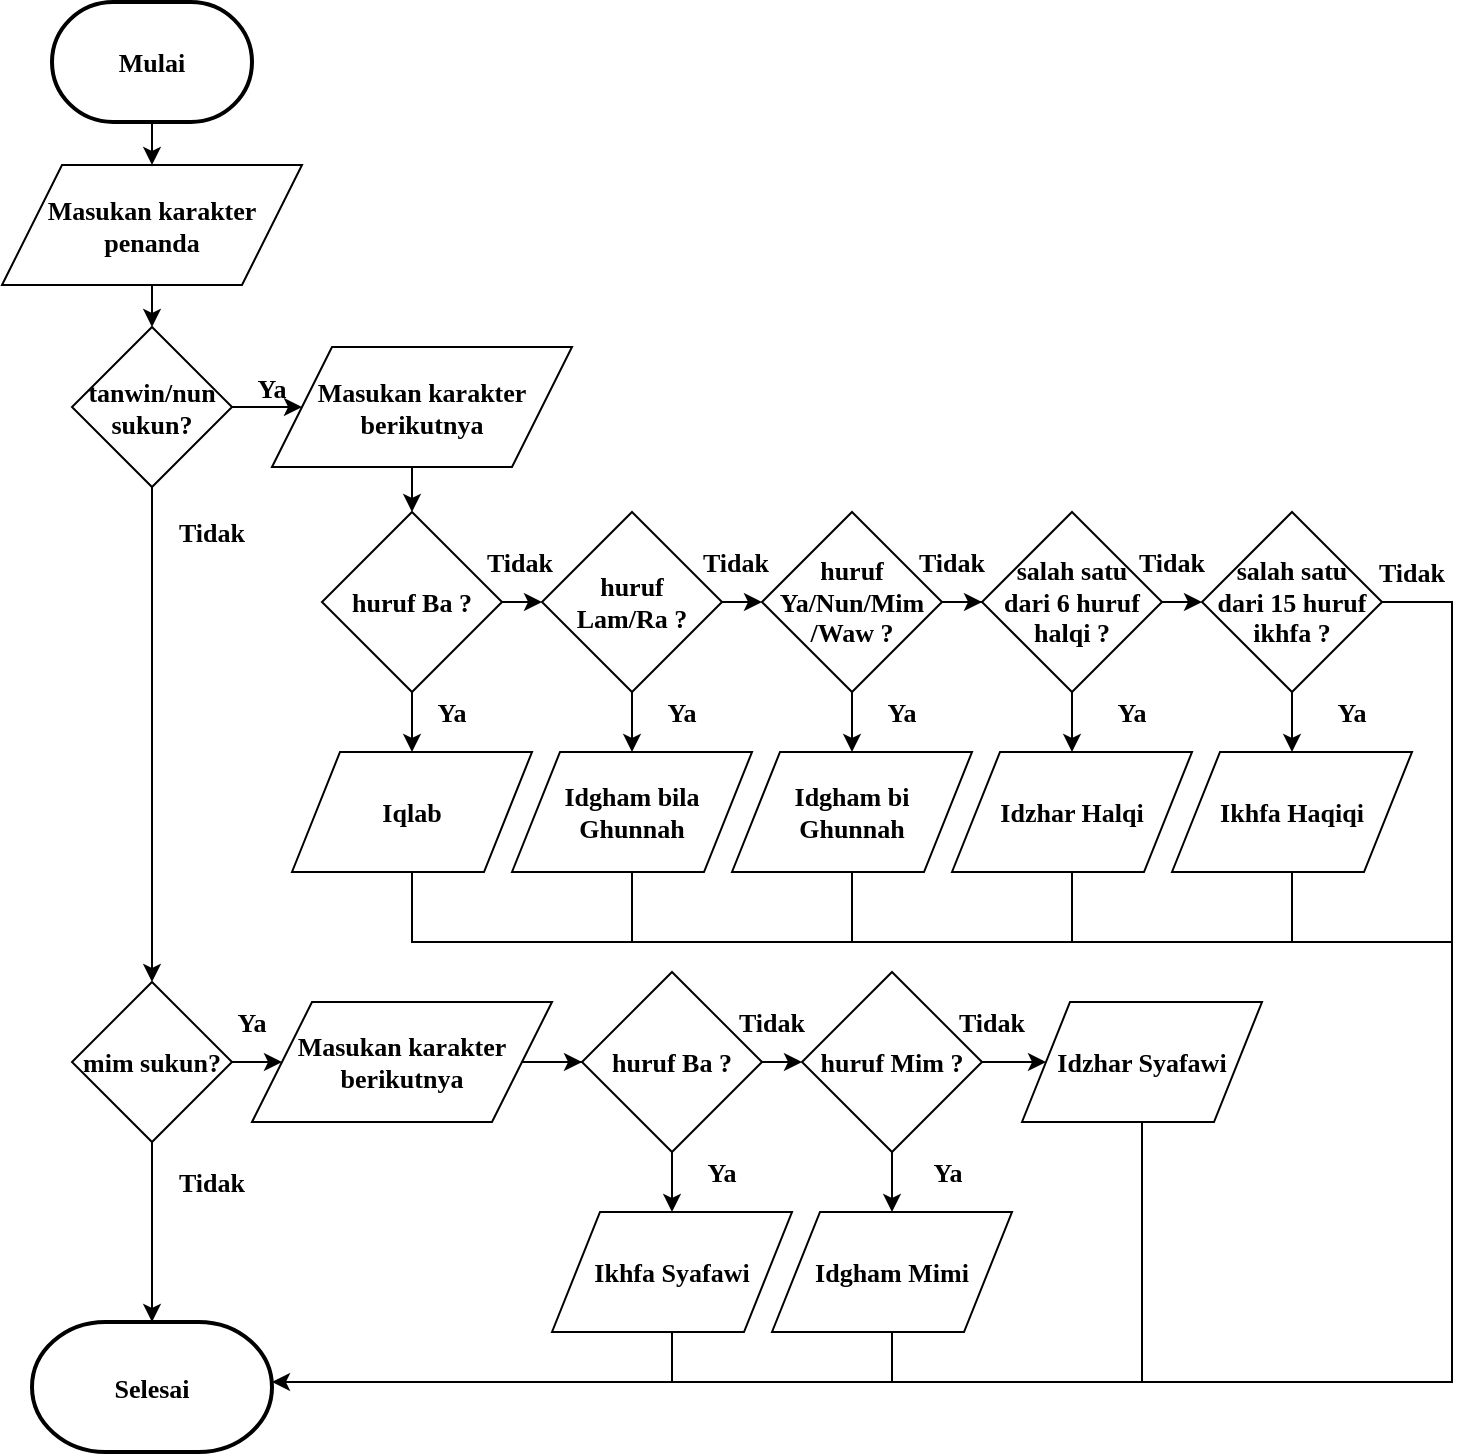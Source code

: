 <mxfile version="12.4.3" type="device" pages="1"><diagram id="EXYAZi9y6nFBNLBLxccM" name="Page-1"><mxGraphModel dx="1019" dy="544" grid="1" gridSize="10" guides="1" tooltips="1" connect="1" arrows="1" fold="1" page="1" pageScale="1" pageWidth="850" pageHeight="1100" math="0" shadow="0" extFonts="Liberation Serif^https://fonts.googleapis.com/css?family=Liberation+Serif"><root><mxCell id="0"/><mxCell id="1" parent="0"/><mxCell id="naRpBtrAJwIfHyVI-fxZ-111" style="edgeStyle=orthogonalEdgeStyle;rounded=0;orthogonalLoop=1;jettySize=auto;html=1;exitX=0.5;exitY=1;exitDx=0;exitDy=0;entryX=0.5;entryY=0;entryDx=0;entryDy=0;endArrow=classic;endFill=1;strokeColor=#000000;fontFamily=Liberation Serif;fontSize=13;fontStyle=1" parent="1" target="naRpBtrAJwIfHyVI-fxZ-27" edge="1"><mxGeometry relative="1" as="geometry"><mxPoint x="270" y="90" as="sourcePoint"/></mxGeometry></mxCell><mxCell id="naRpBtrAJwIfHyVI-fxZ-110" style="edgeStyle=orthogonalEdgeStyle;rounded=0;orthogonalLoop=1;jettySize=auto;html=1;exitX=0.5;exitY=1;exitDx=0;exitDy=0;entryX=0.5;entryY=0;entryDx=0;entryDy=0;endArrow=classic;endFill=1;strokeColor=#000000;fontFamily=Liberation Serif;fontSize=13;fontStyle=1" parent="1" source="naRpBtrAJwIfHyVI-fxZ-27" target="naRpBtrAJwIfHyVI-fxZ-28" edge="1"><mxGeometry relative="1" as="geometry"/></mxCell><mxCell id="naRpBtrAJwIfHyVI-fxZ-27" value="Masukan karakter penanda " style="shape=parallelogram;perimeter=parallelogramPerimeter;whiteSpace=wrap;html=1;fontFamily=Liberation Serif;fontSize=13;fontStyle=1" parent="1" vertex="1"><mxGeometry x="195" y="111.5" width="150" height="60" as="geometry"/></mxCell><mxCell id="naRpBtrAJwIfHyVI-fxZ-108" style="edgeStyle=orthogonalEdgeStyle;rounded=0;orthogonalLoop=1;jettySize=auto;html=1;exitX=1;exitY=0.5;exitDx=0;exitDy=0;entryX=0;entryY=0.5;entryDx=0;entryDy=0;endArrow=classic;endFill=1;strokeColor=#000000;fontFamily=Liberation Serif;fontSize=13;fontStyle=1" parent="1" source="naRpBtrAJwIfHyVI-fxZ-28" target="naRpBtrAJwIfHyVI-fxZ-29" edge="1"><mxGeometry relative="1" as="geometry"/></mxCell><mxCell id="naRpBtrAJwIfHyVI-fxZ-112" style="edgeStyle=orthogonalEdgeStyle;rounded=0;orthogonalLoop=1;jettySize=auto;html=1;exitX=0.5;exitY=1;exitDx=0;exitDy=0;endArrow=classic;endFill=1;strokeColor=#000000;fontFamily=Liberation Serif;fontSize=13;fontStyle=1" parent="1" source="naRpBtrAJwIfHyVI-fxZ-28" target="naRpBtrAJwIfHyVI-fxZ-58" edge="1"><mxGeometry relative="1" as="geometry"/></mxCell><mxCell id="naRpBtrAJwIfHyVI-fxZ-28" value="&lt;font style=&quot;font-size: 13px;&quot;&gt;tanwin/nun sukun?&lt;/font&gt;" style="rhombus;whiteSpace=wrap;html=1;fontFamily=Liberation Serif;fontSize=13;fontStyle=1" parent="1" vertex="1"><mxGeometry x="230" y="192.5" width="80" height="80" as="geometry"/></mxCell><mxCell id="naRpBtrAJwIfHyVI-fxZ-107" style="edgeStyle=orthogonalEdgeStyle;rounded=0;orthogonalLoop=1;jettySize=auto;html=1;exitX=0.5;exitY=1;exitDx=0;exitDy=0;entryX=0.5;entryY=0;entryDx=0;entryDy=0;endArrow=classic;endFill=1;strokeColor=#000000;fontFamily=Liberation Serif;fontSize=13;fontStyle=1" parent="1" source="naRpBtrAJwIfHyVI-fxZ-29" target="naRpBtrAJwIfHyVI-fxZ-46" edge="1"><mxGeometry relative="1" as="geometry"/></mxCell><mxCell id="naRpBtrAJwIfHyVI-fxZ-29" value="Masukan karakter berikutnya" style="shape=parallelogram;perimeter=parallelogramPerimeter;whiteSpace=wrap;html=1;fontFamily=Liberation Serif;fontSize=13;fontStyle=1" parent="1" vertex="1"><mxGeometry x="330" y="202.5" width="150" height="60" as="geometry"/></mxCell><mxCell id="naRpBtrAJwIfHyVI-fxZ-116" style="edgeStyle=orthogonalEdgeStyle;rounded=0;orthogonalLoop=1;jettySize=auto;html=1;exitX=1;exitY=0.5;exitDx=0;exitDy=0;entryX=0;entryY=0.5;entryDx=0;entryDy=0;endArrow=classic;endFill=1;strokeColor=#000000;fontFamily=Liberation Serif;fontSize=13;fontStyle=1" parent="1" source="naRpBtrAJwIfHyVI-fxZ-58" target="naRpBtrAJwIfHyVI-fxZ-60" edge="1"><mxGeometry relative="1" as="geometry"/></mxCell><mxCell id="naRpBtrAJwIfHyVI-fxZ-117" style="edgeStyle=orthogonalEdgeStyle;rounded=0;orthogonalLoop=1;jettySize=auto;html=1;exitX=0.5;exitY=1;exitDx=0;exitDy=0;endArrow=classic;endFill=1;strokeColor=#000000;fontFamily=Liberation Serif;fontSize=13;fontStyle=1;entryX=0.5;entryY=0;entryDx=0;entryDy=0;entryPerimeter=0;" parent="1" source="naRpBtrAJwIfHyVI-fxZ-58" target="IrJfN19ktSjTdfGBBPyD-1" edge="1"><mxGeometry relative="1" as="geometry"><mxPoint x="270" y="680" as="targetPoint"/></mxGeometry></mxCell><mxCell id="naRpBtrAJwIfHyVI-fxZ-58" value="&lt;font style=&quot;font-size: 13px;&quot;&gt;mim sukun?&lt;/font&gt;" style="rhombus;whiteSpace=wrap;html=1;fontFamily=Liberation Serif;fontSize=13;fontStyle=1" parent="1" vertex="1"><mxGeometry x="230" y="520" width="80" height="80" as="geometry"/></mxCell><mxCell id="naRpBtrAJwIfHyVI-fxZ-115" style="edgeStyle=orthogonalEdgeStyle;rounded=0;orthogonalLoop=1;jettySize=auto;html=1;exitX=1;exitY=0.5;exitDx=0;exitDy=0;endArrow=classic;endFill=1;strokeColor=#000000;fontFamily=Liberation Serif;fontSize=13;fontStyle=1" parent="1" source="naRpBtrAJwIfHyVI-fxZ-60" target="naRpBtrAJwIfHyVI-fxZ-78" edge="1"><mxGeometry relative="1" as="geometry"/></mxCell><mxCell id="naRpBtrAJwIfHyVI-fxZ-60" value="Masukan karakter berikutnya" style="shape=parallelogram;perimeter=parallelogramPerimeter;whiteSpace=wrap;html=1;fontFamily=Liberation Serif;fontSize=13;fontStyle=1" parent="1" vertex="1"><mxGeometry x="320" y="530" width="150" height="60" as="geometry"/></mxCell><mxCell id="naRpBtrAJwIfHyVI-fxZ-81" style="edgeStyle=orthogonalEdgeStyle;rounded=0;orthogonalLoop=1;jettySize=auto;html=1;exitX=1;exitY=0.5;exitDx=0;exitDy=0;fontFamily=Liberation Serif;fontSize=13;entryX=1;entryY=0.5;entryDx=0;entryDy=0;fontStyle=1" parent="1" source="naRpBtrAJwIfHyVI-fxZ-34" edge="1"><mxGeometry relative="1" as="geometry"><mxPoint x="330" y="720" as="targetPoint"/><Array as="points"><mxPoint x="920" y="330"/><mxPoint x="920" y="720"/></Array></mxGeometry></mxCell><mxCell id="naRpBtrAJwIfHyVI-fxZ-83" value="" style="group;fontStyle=1;fontSize=13;" parent="1" vertex="1" connectable="0"><mxGeometry x="470" y="515" width="355" height="180" as="geometry"/></mxCell><mxCell id="naRpBtrAJwIfHyVI-fxZ-66" value="huruf Mim ?" style="rhombus;whiteSpace=wrap;html=1;fontFamily=Liberation Serif;fontSize=13;fontStyle=1" parent="naRpBtrAJwIfHyVI-fxZ-83" vertex="1"><mxGeometry x="125" width="90" height="90" as="geometry"/></mxCell><mxCell id="naRpBtrAJwIfHyVI-fxZ-69" value="Idgham Mimi" style="shape=parallelogram;perimeter=parallelogramPerimeter;whiteSpace=wrap;html=1;fontFamily=Liberation Serif;fontSize=13;fontStyle=1" parent="naRpBtrAJwIfHyVI-fxZ-83" vertex="1"><mxGeometry x="110" y="120" width="120" height="60" as="geometry"/></mxCell><mxCell id="naRpBtrAJwIfHyVI-fxZ-70" style="edgeStyle=orthogonalEdgeStyle;rounded=0;orthogonalLoop=1;jettySize=auto;html=1;exitX=0.5;exitY=1;exitDx=0;exitDy=0;fontFamily=Liberation Serif;fontSize=13;fontStyle=1" parent="naRpBtrAJwIfHyVI-fxZ-83" source="naRpBtrAJwIfHyVI-fxZ-66" target="naRpBtrAJwIfHyVI-fxZ-69" edge="1"><mxGeometry relative="1" as="geometry"/></mxCell><mxCell id="naRpBtrAJwIfHyVI-fxZ-71" value="Idzhar Syafawi" style="shape=parallelogram;perimeter=parallelogramPerimeter;whiteSpace=wrap;html=1;fontFamily=Liberation Serif;fontSize=13;fontStyle=1" parent="naRpBtrAJwIfHyVI-fxZ-83" vertex="1"><mxGeometry x="235" y="15" width="120" height="60" as="geometry"/></mxCell><mxCell id="naRpBtrAJwIfHyVI-fxZ-82" style="edgeStyle=orthogonalEdgeStyle;rounded=0;orthogonalLoop=1;jettySize=auto;html=1;exitX=1;exitY=0.5;exitDx=0;exitDy=0;entryX=0;entryY=0.5;entryDx=0;entryDy=0;fontFamily=Liberation Serif;fontSize=13;fontStyle=1" parent="naRpBtrAJwIfHyVI-fxZ-83" source="naRpBtrAJwIfHyVI-fxZ-66" target="naRpBtrAJwIfHyVI-fxZ-71" edge="1"><mxGeometry relative="1" as="geometry"/></mxCell><mxCell id="naRpBtrAJwIfHyVI-fxZ-77" style="edgeStyle=orthogonalEdgeStyle;rounded=0;orthogonalLoop=1;jettySize=auto;html=1;exitX=1;exitY=0.5;exitDx=0;exitDy=0;entryX=0;entryY=0.5;entryDx=0;entryDy=0;fontFamily=Liberation Serif;fontSize=13;fontStyle=1" parent="naRpBtrAJwIfHyVI-fxZ-83" source="naRpBtrAJwIfHyVI-fxZ-78" target="naRpBtrAJwIfHyVI-fxZ-66" edge="1"><mxGeometry relative="1" as="geometry"/></mxCell><mxCell id="naRpBtrAJwIfHyVI-fxZ-78" value="huruf Ba ?" style="rhombus;whiteSpace=wrap;html=1;fontFamily=Liberation Serif;fontSize=13;fontStyle=1" parent="naRpBtrAJwIfHyVI-fxZ-83" vertex="1"><mxGeometry x="15" width="90" height="90" as="geometry"/></mxCell><mxCell id="naRpBtrAJwIfHyVI-fxZ-79" value="Ikhfa Syafawi" style="shape=parallelogram;perimeter=parallelogramPerimeter;whiteSpace=wrap;html=1;fontFamily=Liberation Serif;fontSize=13;fontStyle=1" parent="naRpBtrAJwIfHyVI-fxZ-83" vertex="1"><mxGeometry y="120" width="120" height="60" as="geometry"/></mxCell><mxCell id="naRpBtrAJwIfHyVI-fxZ-80" style="edgeStyle=orthogonalEdgeStyle;rounded=0;orthogonalLoop=1;jettySize=auto;html=1;exitX=0.5;exitY=1;exitDx=0;exitDy=0;entryX=0.5;entryY=0;entryDx=0;entryDy=0;fontFamily=Liberation Serif;fontSize=13;fontStyle=1" parent="naRpBtrAJwIfHyVI-fxZ-83" source="naRpBtrAJwIfHyVI-fxZ-78" target="naRpBtrAJwIfHyVI-fxZ-79" edge="1"><mxGeometry relative="1" as="geometry"/></mxCell><mxCell id="naRpBtrAJwIfHyVI-fxZ-93" style="orthogonalLoop=1;jettySize=auto;html=1;exitX=0.5;exitY=1;exitDx=0;exitDy=0;fontFamily=Liberation Serif;fontSize=13;rounded=0;strokeColor=#000000;endArrow=none;endFill=0;fontStyle=1" parent="naRpBtrAJwIfHyVI-fxZ-83" source="naRpBtrAJwIfHyVI-fxZ-79" edge="1"><mxGeometry relative="1" as="geometry"><mxPoint x="60" y="205" as="targetPoint"/></mxGeometry></mxCell><mxCell id="naRpBtrAJwIfHyVI-fxZ-125" value="Ya" style="text;html=1;strokeColor=none;fillColor=none;align=center;verticalAlign=middle;whiteSpace=wrap;rounded=0;fontFamily=Liberation Serif;fontSize=13;fontStyle=1" parent="naRpBtrAJwIfHyVI-fxZ-83" vertex="1"><mxGeometry x="65" y="90" width="40" height="20" as="geometry"/></mxCell><mxCell id="naRpBtrAJwIfHyVI-fxZ-126" value="Ya" style="text;html=1;strokeColor=none;fillColor=none;align=center;verticalAlign=middle;whiteSpace=wrap;rounded=0;fontFamily=Liberation Serif;fontSize=13;fontStyle=1" parent="naRpBtrAJwIfHyVI-fxZ-83" vertex="1"><mxGeometry x="177.5" y="90" width="40" height="20" as="geometry"/></mxCell><mxCell id="naRpBtrAJwIfHyVI-fxZ-136" value="Tidak" style="text;html=1;strokeColor=none;fillColor=none;align=center;verticalAlign=middle;whiteSpace=wrap;rounded=0;fontFamily=Liberation Serif;fontSize=13;fontStyle=1" parent="naRpBtrAJwIfHyVI-fxZ-83" vertex="1"><mxGeometry x="90" y="15" width="40" height="20" as="geometry"/></mxCell><mxCell id="naRpBtrAJwIfHyVI-fxZ-137" value="Tidak" style="text;html=1;strokeColor=none;fillColor=none;align=center;verticalAlign=middle;whiteSpace=wrap;rounded=0;fontFamily=Liberation Serif;fontSize=13;fontStyle=1" parent="naRpBtrAJwIfHyVI-fxZ-83" vertex="1"><mxGeometry x="200" y="15" width="40" height="20" as="geometry"/></mxCell><mxCell id="naRpBtrAJwIfHyVI-fxZ-94" style="edgeStyle=none;rounded=0;orthogonalLoop=1;jettySize=auto;html=1;exitX=0.5;exitY=1;exitDx=0;exitDy=0;endArrow=none;endFill=0;strokeColor=#000000;fontFamily=Liberation Serif;fontSize=13;fontStyle=1" parent="1" source="naRpBtrAJwIfHyVI-fxZ-69" edge="1"><mxGeometry relative="1" as="geometry"><mxPoint x="640" y="720" as="targetPoint"/></mxGeometry></mxCell><mxCell id="naRpBtrAJwIfHyVI-fxZ-95" style="edgeStyle=orthogonalEdgeStyle;rounded=0;orthogonalLoop=1;jettySize=auto;html=1;exitX=0.5;exitY=1;exitDx=0;exitDy=0;endArrow=none;endFill=0;strokeColor=#000000;fontFamily=Liberation Serif;fontSize=13;fontStyle=1" parent="1" source="naRpBtrAJwIfHyVI-fxZ-47" edge="1"><mxGeometry relative="1" as="geometry"><mxPoint x="920" y="498" as="targetPoint"/><Array as="points"><mxPoint x="400" y="500"/><mxPoint x="920" y="500"/></Array></mxGeometry></mxCell><mxCell id="naRpBtrAJwIfHyVI-fxZ-97" style="edgeStyle=orthogonalEdgeStyle;rounded=0;orthogonalLoop=1;jettySize=auto;html=1;exitX=0.5;exitY=1;exitDx=0;exitDy=0;endArrow=none;endFill=0;strokeColor=#000000;fontFamily=Liberation Serif;fontSize=13;fontStyle=1" parent="1" source="naRpBtrAJwIfHyVI-fxZ-40" edge="1"><mxGeometry relative="1" as="geometry"><mxPoint x="510" y="500" as="targetPoint"/></mxGeometry></mxCell><mxCell id="naRpBtrAJwIfHyVI-fxZ-98" style="edgeStyle=orthogonalEdgeStyle;rounded=0;orthogonalLoop=1;jettySize=auto;html=1;exitX=0.5;exitY=1;exitDx=0;exitDy=0;endArrow=none;endFill=0;strokeColor=#000000;fontFamily=Liberation Serif;fontSize=13;fontStyle=1" parent="1" source="naRpBtrAJwIfHyVI-fxZ-41" edge="1"><mxGeometry relative="1" as="geometry"><mxPoint x="620" y="500" as="targetPoint"/></mxGeometry></mxCell><mxCell id="naRpBtrAJwIfHyVI-fxZ-99" style="edgeStyle=orthogonalEdgeStyle;rounded=0;orthogonalLoop=1;jettySize=auto;html=1;exitX=0.5;exitY=1;exitDx=0;exitDy=0;endArrow=none;endFill=0;strokeColor=#000000;fontFamily=Liberation Serif;fontSize=13;fontStyle=1" parent="1" source="naRpBtrAJwIfHyVI-fxZ-42" edge="1"><mxGeometry relative="1" as="geometry"><mxPoint x="730" y="500" as="targetPoint"/></mxGeometry></mxCell><mxCell id="naRpBtrAJwIfHyVI-fxZ-100" style="edgeStyle=orthogonalEdgeStyle;rounded=0;orthogonalLoop=1;jettySize=auto;html=1;exitX=0.5;exitY=1;exitDx=0;exitDy=0;endArrow=none;endFill=0;strokeColor=#000000;fontFamily=Liberation Serif;fontSize=13;fontStyle=1" parent="1" source="naRpBtrAJwIfHyVI-fxZ-43" edge="1"><mxGeometry relative="1" as="geometry"><mxPoint x="840" y="500" as="targetPoint"/></mxGeometry></mxCell><mxCell id="naRpBtrAJwIfHyVI-fxZ-101" style="edgeStyle=orthogonalEdgeStyle;rounded=0;orthogonalLoop=1;jettySize=auto;html=1;exitX=0.5;exitY=1;exitDx=0;exitDy=0;endArrow=none;endFill=0;strokeColor=#000000;fontFamily=Liberation Serif;fontSize=13;fontStyle=1" parent="1" source="naRpBtrAJwIfHyVI-fxZ-71" edge="1"><mxGeometry relative="1" as="geometry"><mxPoint x="765" y="720" as="targetPoint"/></mxGeometry></mxCell><mxCell id="naRpBtrAJwIfHyVI-fxZ-118" value="Ya" style="text;html=1;strokeColor=none;fillColor=none;align=center;verticalAlign=middle;whiteSpace=wrap;rounded=0;fontFamily=Liberation Serif;fontSize=13;fontStyle=1" parent="1" vertex="1"><mxGeometry x="310" y="212.5" width="40" height="20" as="geometry"/></mxCell><mxCell id="naRpBtrAJwIfHyVI-fxZ-124" value="Ya" style="text;html=1;strokeColor=none;fillColor=none;align=center;verticalAlign=middle;whiteSpace=wrap;rounded=0;fontFamily=Liberation Serif;fontSize=13;fontStyle=1" parent="1" vertex="1"><mxGeometry x="300" y="530" width="40" height="20" as="geometry"/></mxCell><mxCell id="naRpBtrAJwIfHyVI-fxZ-127" value="Tidak" style="text;html=1;strokeColor=none;fillColor=none;align=center;verticalAlign=middle;whiteSpace=wrap;rounded=0;fontFamily=Liberation Serif;fontSize=13;fontStyle=1" parent="1" vertex="1"><mxGeometry x="280" y="610" width="40" height="20" as="geometry"/></mxCell><mxCell id="naRpBtrAJwIfHyVI-fxZ-129" value="Tidak" style="text;html=1;strokeColor=none;fillColor=none;align=center;verticalAlign=middle;whiteSpace=wrap;rounded=0;fontFamily=Liberation Serif;fontSize=13;fontStyle=1" parent="1" vertex="1"><mxGeometry x="280" y="285" width="40" height="20" as="geometry"/></mxCell><mxCell id="naRpBtrAJwIfHyVI-fxZ-135" value="Tidak" style="text;html=1;strokeColor=none;fillColor=none;align=center;verticalAlign=middle;whiteSpace=wrap;rounded=0;fontFamily=Liberation Serif;fontSize=13;fontStyle=1" parent="1" vertex="1"><mxGeometry x="880" y="305" width="40" height="20" as="geometry"/></mxCell><mxCell id="naRpBtrAJwIfHyVI-fxZ-30" value="&lt;div style=&quot;font-size: 13px&quot;&gt;salah satu &lt;br style=&quot;font-size: 13px&quot;&gt;&lt;/div&gt;&lt;div style=&quot;font-size: 13px&quot;&gt;dari 6 huruf halqi ?&lt;/div&gt;" style="rhombus;whiteSpace=wrap;html=1;fontFamily=Liberation Serif;fontSize=13;fontStyle=1" parent="1" vertex="1"><mxGeometry x="685" y="285" width="90" height="90" as="geometry"/></mxCell><mxCell id="naRpBtrAJwIfHyVI-fxZ-37" style="edgeStyle=orthogonalEdgeStyle;rounded=0;orthogonalLoop=1;jettySize=auto;html=1;exitX=1;exitY=0.5;exitDx=0;exitDy=0;fontFamily=Liberation Serif;fontSize=13;fontStyle=1" parent="1" source="naRpBtrAJwIfHyVI-fxZ-32" target="naRpBtrAJwIfHyVI-fxZ-30" edge="1"><mxGeometry relative="1" as="geometry"/></mxCell><mxCell id="naRpBtrAJwIfHyVI-fxZ-32" value="&lt;div&gt;huruf &lt;br&gt;&lt;/div&gt;&lt;div&gt;Ya/Nun/Mim&lt;/div&gt;&lt;div&gt;/Waw ?&lt;/div&gt;" style="rhombus;whiteSpace=wrap;html=1;fontFamily=Liberation Serif;fontSize=13;fontStyle=1" parent="1" vertex="1"><mxGeometry x="575" y="285" width="90" height="90" as="geometry"/></mxCell><mxCell id="naRpBtrAJwIfHyVI-fxZ-36" style="edgeStyle=orthogonalEdgeStyle;rounded=0;orthogonalLoop=1;jettySize=auto;html=1;exitX=1;exitY=0.5;exitDx=0;exitDy=0;entryX=0;entryY=0.5;entryDx=0;entryDy=0;fontFamily=Liberation Serif;fontSize=13;fontStyle=1" parent="1" source="naRpBtrAJwIfHyVI-fxZ-33" target="naRpBtrAJwIfHyVI-fxZ-32" edge="1"><mxGeometry relative="1" as="geometry"/></mxCell><mxCell id="naRpBtrAJwIfHyVI-fxZ-33" value="&lt;div&gt;huruf &lt;br&gt;&lt;/div&gt;&lt;div&gt;Lam/Ra ?&lt;/div&gt;" style="rhombus;whiteSpace=wrap;html=1;fontFamily=Liberation Serif;fontSize=13;fontStyle=1" parent="1" vertex="1"><mxGeometry x="465" y="285" width="90" height="90" as="geometry"/></mxCell><mxCell id="naRpBtrAJwIfHyVI-fxZ-34" value="&lt;div style=&quot;font-size: 13px;&quot;&gt;salah satu &lt;br style=&quot;font-size: 13px;&quot;&gt;&lt;/div&gt;&lt;div style=&quot;font-size: 13px;&quot;&gt;dari 15 huruf ikhfa ?&lt;/div&gt;" style="rhombus;whiteSpace=wrap;html=1;fontFamily=Liberation Serif;fontSize=13;fontStyle=1" parent="1" vertex="1"><mxGeometry x="795" y="285" width="90" height="90" as="geometry"/></mxCell><mxCell id="naRpBtrAJwIfHyVI-fxZ-38" style="edgeStyle=orthogonalEdgeStyle;rounded=0;orthogonalLoop=1;jettySize=auto;html=1;exitX=1;exitY=0.5;exitDx=0;exitDy=0;entryX=0;entryY=0.5;entryDx=0;entryDy=0;fontFamily=Liberation Serif;fontSize=13;fontStyle=1" parent="1" source="naRpBtrAJwIfHyVI-fxZ-30" target="naRpBtrAJwIfHyVI-fxZ-34" edge="1"><mxGeometry relative="1" as="geometry"/></mxCell><mxCell id="naRpBtrAJwIfHyVI-fxZ-40" value="&lt;div style=&quot;font-size: 13px;&quot;&gt;Idgham bila &lt;br style=&quot;font-size: 13px;&quot;&gt;&lt;/div&gt;&lt;div style=&quot;font-size: 13px;&quot;&gt;Ghunnah&lt;/div&gt;" style="shape=parallelogram;perimeter=parallelogramPerimeter;whiteSpace=wrap;html=1;fontFamily=Liberation Serif;fontSize=13;fontStyle=1" parent="1" vertex="1"><mxGeometry x="450" y="405" width="120" height="60" as="geometry"/></mxCell><mxCell id="naRpBtrAJwIfHyVI-fxZ-51" style="edgeStyle=orthogonalEdgeStyle;rounded=0;orthogonalLoop=1;jettySize=auto;html=1;exitX=0.5;exitY=1;exitDx=0;exitDy=0;fontFamily=Liberation Serif;fontSize=13;fontStyle=1" parent="1" source="naRpBtrAJwIfHyVI-fxZ-33" target="naRpBtrAJwIfHyVI-fxZ-40" edge="1"><mxGeometry relative="1" as="geometry"/></mxCell><mxCell id="naRpBtrAJwIfHyVI-fxZ-41" value="&lt;div style=&quot;font-size: 13px;&quot;&gt;Idgham bi &lt;br style=&quot;font-size: 13px;&quot;&gt;&lt;/div&gt;&lt;div style=&quot;font-size: 13px;&quot;&gt;Ghunnah&lt;/div&gt;" style="shape=parallelogram;perimeter=parallelogramPerimeter;whiteSpace=wrap;html=1;fontFamily=Liberation Serif;fontSize=13;fontStyle=1" parent="1" vertex="1"><mxGeometry x="560" y="405" width="120" height="60" as="geometry"/></mxCell><mxCell id="naRpBtrAJwIfHyVI-fxZ-53" style="edgeStyle=orthogonalEdgeStyle;rounded=0;orthogonalLoop=1;jettySize=auto;html=1;exitX=0.5;exitY=1;exitDx=0;exitDy=0;entryX=0.5;entryY=0;entryDx=0;entryDy=0;fontFamily=Liberation Serif;fontSize=13;fontStyle=1" parent="1" source="naRpBtrAJwIfHyVI-fxZ-32" target="naRpBtrAJwIfHyVI-fxZ-41" edge="1"><mxGeometry relative="1" as="geometry"/></mxCell><mxCell id="naRpBtrAJwIfHyVI-fxZ-42" value="Idzhar Halqi" style="shape=parallelogram;perimeter=parallelogramPerimeter;whiteSpace=wrap;html=1;fontFamily=Liberation Serif;fontSize=13;fontStyle=1" parent="1" vertex="1"><mxGeometry x="670" y="405" width="120" height="60" as="geometry"/></mxCell><mxCell id="naRpBtrAJwIfHyVI-fxZ-54" style="edgeStyle=orthogonalEdgeStyle;rounded=0;orthogonalLoop=1;jettySize=auto;html=1;exitX=0.5;exitY=1;exitDx=0;exitDy=0;entryX=0.5;entryY=0;entryDx=0;entryDy=0;fontFamily=Liberation Serif;fontSize=13;fontStyle=1" parent="1" source="naRpBtrAJwIfHyVI-fxZ-30" target="naRpBtrAJwIfHyVI-fxZ-42" edge="1"><mxGeometry relative="1" as="geometry"/></mxCell><mxCell id="naRpBtrAJwIfHyVI-fxZ-43" value="Ikhfa Haqiqi" style="shape=parallelogram;perimeter=parallelogramPerimeter;whiteSpace=wrap;html=1;fontFamily=Liberation Serif;fontSize=13;fontStyle=1" parent="1" vertex="1"><mxGeometry x="780" y="405" width="120" height="60" as="geometry"/></mxCell><mxCell id="naRpBtrAJwIfHyVI-fxZ-55" style="edgeStyle=orthogonalEdgeStyle;rounded=0;orthogonalLoop=1;jettySize=auto;html=1;exitX=0.5;exitY=1;exitDx=0;exitDy=0;fontFamily=Liberation Serif;fontSize=13;fontStyle=1" parent="1" source="naRpBtrAJwIfHyVI-fxZ-34" target="naRpBtrAJwIfHyVI-fxZ-43" edge="1"><mxGeometry relative="1" as="geometry"/></mxCell><mxCell id="naRpBtrAJwIfHyVI-fxZ-49" style="edgeStyle=orthogonalEdgeStyle;rounded=0;orthogonalLoop=1;jettySize=auto;html=1;exitX=1;exitY=0.5;exitDx=0;exitDy=0;entryX=0;entryY=0.5;entryDx=0;entryDy=0;fontFamily=Liberation Serif;fontSize=13;fontStyle=1" parent="1" source="naRpBtrAJwIfHyVI-fxZ-46" target="naRpBtrAJwIfHyVI-fxZ-33" edge="1"><mxGeometry relative="1" as="geometry"/></mxCell><mxCell id="naRpBtrAJwIfHyVI-fxZ-46" value="huruf Ba ?" style="rhombus;whiteSpace=wrap;html=1;fontFamily=Liberation Serif;fontSize=13;fontStyle=1" parent="1" vertex="1"><mxGeometry x="355" y="285" width="90" height="90" as="geometry"/></mxCell><mxCell id="naRpBtrAJwIfHyVI-fxZ-47" value="Iqlab" style="shape=parallelogram;perimeter=parallelogramPerimeter;whiteSpace=wrap;html=1;fontFamily=Liberation Serif;fontSize=13;fontStyle=1" parent="1" vertex="1"><mxGeometry x="340" y="405" width="120" height="60" as="geometry"/></mxCell><mxCell id="naRpBtrAJwIfHyVI-fxZ-50" style="edgeStyle=orthogonalEdgeStyle;rounded=0;orthogonalLoop=1;jettySize=auto;html=1;exitX=0.5;exitY=1;exitDx=0;exitDy=0;entryX=0.5;entryY=0;entryDx=0;entryDy=0;fontFamily=Liberation Serif;fontSize=13;fontStyle=1" parent="1" source="naRpBtrAJwIfHyVI-fxZ-46" target="naRpBtrAJwIfHyVI-fxZ-47" edge="1"><mxGeometry relative="1" as="geometry"/></mxCell><mxCell id="naRpBtrAJwIfHyVI-fxZ-119" value="Ya" style="text;html=1;strokeColor=none;fillColor=none;align=center;verticalAlign=middle;whiteSpace=wrap;rounded=0;fontFamily=Liberation Serif;fontSize=13;fontStyle=1" parent="1" vertex="1"><mxGeometry x="400" y="375" width="40" height="20" as="geometry"/></mxCell><mxCell id="naRpBtrAJwIfHyVI-fxZ-120" value="Ya" style="text;html=1;strokeColor=none;fillColor=none;align=center;verticalAlign=middle;whiteSpace=wrap;rounded=0;fontFamily=Liberation Serif;fontSize=13;fontStyle=1" parent="1" vertex="1"><mxGeometry x="515" y="375" width="40" height="20" as="geometry"/></mxCell><mxCell id="naRpBtrAJwIfHyVI-fxZ-121" value="Ya" style="text;html=1;strokeColor=none;fillColor=none;align=center;verticalAlign=middle;whiteSpace=wrap;rounded=0;fontFamily=Liberation Serif;fontSize=13;fontStyle=1" parent="1" vertex="1"><mxGeometry x="625" y="375" width="40" height="20" as="geometry"/></mxCell><mxCell id="naRpBtrAJwIfHyVI-fxZ-122" value="Ya" style="text;html=1;strokeColor=none;fillColor=none;align=center;verticalAlign=middle;whiteSpace=wrap;rounded=0;fontFamily=Liberation Serif;fontSize=13;fontStyle=1" parent="1" vertex="1"><mxGeometry x="740" y="375" width="40" height="20" as="geometry"/></mxCell><mxCell id="naRpBtrAJwIfHyVI-fxZ-123" value="Ya" style="text;html=1;strokeColor=none;fillColor=none;align=center;verticalAlign=middle;whiteSpace=wrap;rounded=0;fontFamily=Liberation Serif;fontSize=13;fontStyle=1" parent="1" vertex="1"><mxGeometry x="850" y="375" width="40" height="20" as="geometry"/></mxCell><mxCell id="naRpBtrAJwIfHyVI-fxZ-130" value="Tidak" style="text;html=1;strokeColor=none;fillColor=none;align=center;verticalAlign=middle;whiteSpace=wrap;rounded=0;fontFamily=Liberation Serif;fontSize=13;fontStyle=1" parent="1" vertex="1"><mxGeometry x="434" y="300" width="40" height="20" as="geometry"/></mxCell><mxCell id="naRpBtrAJwIfHyVI-fxZ-131" value="Tidak" style="text;html=1;strokeColor=none;fillColor=none;align=center;verticalAlign=middle;whiteSpace=wrap;rounded=0;fontFamily=Liberation Serif;fontSize=13;fontStyle=1" parent="1" vertex="1"><mxGeometry x="542" y="300" width="40" height="20" as="geometry"/></mxCell><mxCell id="naRpBtrAJwIfHyVI-fxZ-134" value="Tidak" style="text;html=1;strokeColor=none;fillColor=none;align=center;verticalAlign=middle;whiteSpace=wrap;rounded=0;fontFamily=Liberation Serif;fontSize=13;fontStyle=1" parent="1" vertex="1"><mxGeometry x="650" y="300" width="40" height="20" as="geometry"/></mxCell><mxCell id="naRpBtrAJwIfHyVI-fxZ-132" value="Tidak" style="text;html=1;strokeColor=none;fillColor=none;align=center;verticalAlign=middle;whiteSpace=wrap;rounded=0;fontFamily=Liberation Serif;fontSize=13;fontStyle=1" parent="1" vertex="1"><mxGeometry x="760" y="300" width="40" height="20" as="geometry"/></mxCell><mxCell id="IrJfN19ktSjTdfGBBPyD-1" value="&lt;font face=&quot;Liberation Serif&quot; size=&quot;1&quot;&gt;&lt;b style=&quot;font-size: 13px&quot;&gt;Selesai&lt;/b&gt;&lt;/font&gt;" style="strokeWidth=2;html=1;shape=mxgraph.flowchart.terminator;whiteSpace=wrap;" vertex="1" parent="1"><mxGeometry x="210" y="690" width="120" height="65" as="geometry"/></mxCell><mxCell id="IrJfN19ktSjTdfGBBPyD-2" value="&lt;font face=&quot;Liberation Serif&quot; size=&quot;1&quot;&gt;&lt;b style=&quot;font-size: 13px&quot;&gt;Mulai&lt;/b&gt;&lt;/font&gt;" style="strokeWidth=2;html=1;shape=mxgraph.flowchart.terminator;whiteSpace=wrap;" vertex="1" parent="1"><mxGeometry x="220" y="30" width="100" height="60" as="geometry"/></mxCell></root></mxGraphModel></diagram></mxfile>